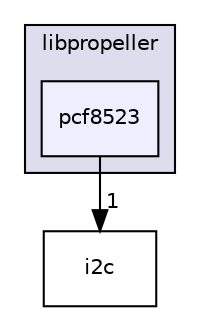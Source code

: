 digraph "pcf8523" {
  compound=true
  node [ fontsize="10", fontname="Helvetica"];
  edge [ labelfontsize="10", labelfontname="Helvetica"];
  subgraph clusterdir_34d10b20358c807fff993149200b6a31 {
    graph [ bgcolor="#ddddee", pencolor="black", label="libpropeller" fontname="Helvetica", fontsize="10", URL="dir_34d10b20358c807fff993149200b6a31.html"]
  dir_18b56ebc83b0b325fc8988ca31778141 [shape=box, label="pcf8523", style="filled", fillcolor="#eeeeff", pencolor="black", URL="dir_18b56ebc83b0b325fc8988ca31778141.html"];
  }
  dir_c3b11af479d85cbee5d8a7aef9a49808 [shape=box label="i2c" URL="dir_c3b11af479d85cbee5d8a7aef9a49808.html"];
  dir_18b56ebc83b0b325fc8988ca31778141->dir_c3b11af479d85cbee5d8a7aef9a49808 [headlabel="1", labeldistance=1.5 headhref="dir_000018_000008.html"];
}
